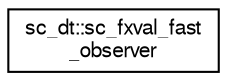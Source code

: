digraph "Graphical Class Hierarchy"
{
  edge [fontname="FreeSans",fontsize="10",labelfontname="FreeSans",labelfontsize="10"];
  node [fontname="FreeSans",fontsize="10",shape=record];
  rankdir="LR";
  Node0 [label="sc_dt::sc_fxval_fast\l_observer",height=0.2,width=0.4,color="black", fillcolor="white", style="filled",URL="$a01592.html"];
}
